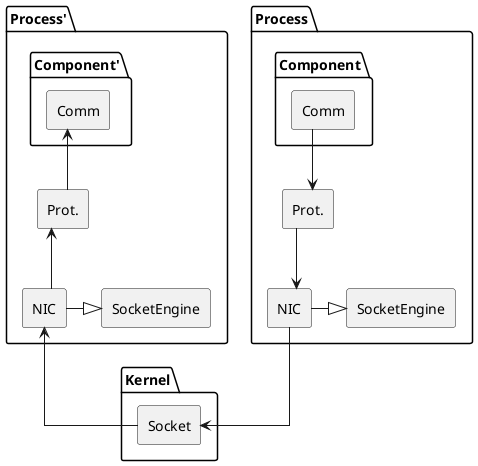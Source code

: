 @startuml 02-process_thread_diagram

' Style definitions
skinparam componentStyle rectangle
skinparam backgroundColor white
skinparam linetype ortho

' Process Components
package "Process" {
  package "Component" {
    component [Comm] as comm1
  }
  component [Prot.] as prot1
  component [NIC] as nic1
  component [SocketEngine] as SocketEngine1
  
  comm1 --> prot1
  prot1 --> nic1
  nic1 -|> SocketEngine1
}

' Second Process with Threads
package "Process'" {
  package "Component'" {
    component [Comm] as comm2
  }
    component [Prot.] as prot2
    component [NIC] as nic2
    component [SocketEngine] as SocketEngine2
    
  nic2 -|> SocketEngine2
  prot2 <-- nic2 
  comm2 <-- prot2 
}

' Kernel architecture section
package "Kernel" {
  component [Socket] as socket
  
  nic1--> socket
  nic2 <-- socket
}

@enduml 